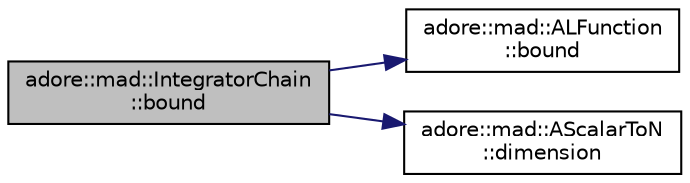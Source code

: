 digraph "adore::mad::IntegratorChain::bound"
{
 // LATEX_PDF_SIZE
  edge [fontname="Helvetica",fontsize="10",labelfontname="Helvetica",labelfontsize="10"];
  node [fontname="Helvetica",fontsize="10",shape=record];
  rankdir="LR";
  Node1 [label="adore::mad::IntegratorChain\l::bound",height=0.2,width=0.4,color="black", fillcolor="grey75", style="filled", fontcolor="black",tooltip=" "];
  Node1 -> Node2 [color="midnightblue",fontsize="10",style="solid",fontname="Helvetica"];
  Node2 [label="adore::mad::ALFunction\l::bound",height=0.2,width=0.4,color="black", fillcolor="white", style="filled",URL="$classadore_1_1mad_1_1ALFunction.html#a306416330510e6800248acf2a395c49c",tooltip=" "];
  Node1 -> Node3 [color="midnightblue",fontsize="10",style="solid",fontname="Helvetica"];
  Node3 [label="adore::mad::AScalarToN\l::dimension",height=0.2,width=0.4,color="black", fillcolor="white", style="filled",URL="$classadore_1_1mad_1_1AScalarToN.html#a377969089c69b7e115ccd1ada3aa41c7",tooltip=" "];
}

